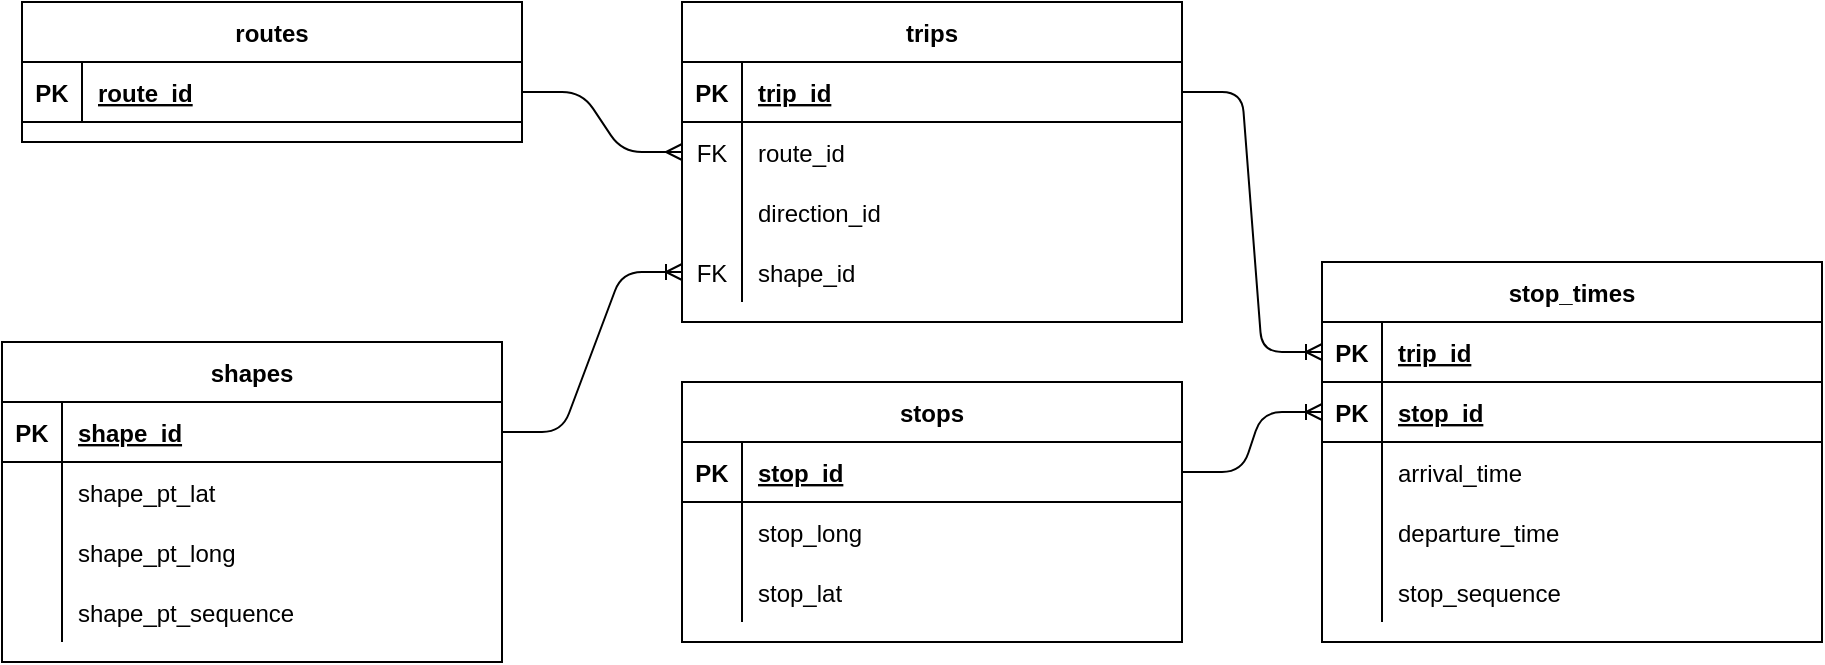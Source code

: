 <mxfile version="14.7.0" type="device"><diagram id="R2lEEEUBdFMjLlhIrx00" name="Page-1"><mxGraphModel dx="1690" dy="814" grid="1" gridSize="10" guides="1" tooltips="1" connect="1" arrows="1" fold="1" page="1" pageScale="1" pageWidth="850" pageHeight="1100" math="0" shadow="0" extFonts="Permanent Marker^https://fonts.googleapis.com/css?family=Permanent+Marker"><root><mxCell id="0"/><mxCell id="1" parent="0"/><mxCell id="C-vyLk0tnHw3VtMMgP7b-23" value="stops" style="shape=table;startSize=30;container=1;collapsible=1;childLayout=tableLayout;fixedRows=1;rowLines=0;fontStyle=1;align=center;resizeLast=1;" parent="1" vertex="1"><mxGeometry x="150" y="250" width="250" height="130" as="geometry"/></mxCell><mxCell id="C-vyLk0tnHw3VtMMgP7b-24" value="" style="shape=partialRectangle;collapsible=0;dropTarget=0;pointerEvents=0;fillColor=none;points=[[0,0.5],[1,0.5]];portConstraint=eastwest;top=0;left=0;right=0;bottom=1;" parent="C-vyLk0tnHw3VtMMgP7b-23" vertex="1"><mxGeometry y="30" width="250" height="30" as="geometry"/></mxCell><mxCell id="C-vyLk0tnHw3VtMMgP7b-25" value="PK" style="shape=partialRectangle;overflow=hidden;connectable=0;fillColor=none;top=0;left=0;bottom=0;right=0;fontStyle=1;" parent="C-vyLk0tnHw3VtMMgP7b-24" vertex="1"><mxGeometry width="30" height="30" as="geometry"/></mxCell><mxCell id="C-vyLk0tnHw3VtMMgP7b-26" value="stop_id" style="shape=partialRectangle;overflow=hidden;connectable=0;fillColor=none;top=0;left=0;bottom=0;right=0;align=left;spacingLeft=6;fontStyle=5;" parent="C-vyLk0tnHw3VtMMgP7b-24" vertex="1"><mxGeometry x="30" width="220" height="30" as="geometry"/></mxCell><mxCell id="C-vyLk0tnHw3VtMMgP7b-27" value="" style="shape=partialRectangle;collapsible=0;dropTarget=0;pointerEvents=0;fillColor=none;points=[[0,0.5],[1,0.5]];portConstraint=eastwest;top=0;left=0;right=0;bottom=0;" parent="C-vyLk0tnHw3VtMMgP7b-23" vertex="1"><mxGeometry y="60" width="250" height="30" as="geometry"/></mxCell><mxCell id="C-vyLk0tnHw3VtMMgP7b-28" value="" style="shape=partialRectangle;overflow=hidden;connectable=0;fillColor=none;top=0;left=0;bottom=0;right=0;" parent="C-vyLk0tnHw3VtMMgP7b-27" vertex="1"><mxGeometry width="30" height="30" as="geometry"/></mxCell><mxCell id="C-vyLk0tnHw3VtMMgP7b-29" value="stop_long" style="shape=partialRectangle;overflow=hidden;connectable=0;fillColor=none;top=0;left=0;bottom=0;right=0;align=left;spacingLeft=6;" parent="C-vyLk0tnHw3VtMMgP7b-27" vertex="1"><mxGeometry x="30" width="220" height="30" as="geometry"/></mxCell><mxCell id="FxiyRZDQ58Pw3ctaEdvZ-1" value="" style="shape=partialRectangle;collapsible=0;dropTarget=0;pointerEvents=0;fillColor=none;points=[[0,0.5],[1,0.5]];portConstraint=eastwest;top=0;left=0;right=0;bottom=0;" vertex="1" parent="C-vyLk0tnHw3VtMMgP7b-23"><mxGeometry y="90" width="250" height="30" as="geometry"/></mxCell><mxCell id="FxiyRZDQ58Pw3ctaEdvZ-2" value="" style="shape=partialRectangle;overflow=hidden;connectable=0;fillColor=none;top=0;left=0;bottom=0;right=0;" vertex="1" parent="FxiyRZDQ58Pw3ctaEdvZ-1"><mxGeometry width="30" height="30" as="geometry"/></mxCell><mxCell id="FxiyRZDQ58Pw3ctaEdvZ-3" value="stop_lat" style="shape=partialRectangle;overflow=hidden;connectable=0;fillColor=none;top=0;left=0;bottom=0;right=0;align=left;spacingLeft=6;" vertex="1" parent="FxiyRZDQ58Pw3ctaEdvZ-1"><mxGeometry x="30" width="220" height="30" as="geometry"/></mxCell><mxCell id="FxiyRZDQ58Pw3ctaEdvZ-4" value="routes" style="shape=table;startSize=30;container=1;collapsible=1;childLayout=tableLayout;fixedRows=1;rowLines=0;fontStyle=1;align=center;resizeLast=1;" vertex="1" parent="1"><mxGeometry x="-180" y="60" width="250" height="70" as="geometry"/></mxCell><mxCell id="FxiyRZDQ58Pw3ctaEdvZ-5" value="" style="shape=partialRectangle;collapsible=0;dropTarget=0;pointerEvents=0;fillColor=none;points=[[0,0.5],[1,0.5]];portConstraint=eastwest;top=0;left=0;right=0;bottom=1;" vertex="1" parent="FxiyRZDQ58Pw3ctaEdvZ-4"><mxGeometry y="30" width="250" height="30" as="geometry"/></mxCell><mxCell id="FxiyRZDQ58Pw3ctaEdvZ-6" value="PK" style="shape=partialRectangle;overflow=hidden;connectable=0;fillColor=none;top=0;left=0;bottom=0;right=0;fontStyle=1;" vertex="1" parent="FxiyRZDQ58Pw3ctaEdvZ-5"><mxGeometry width="30" height="30" as="geometry"/></mxCell><mxCell id="FxiyRZDQ58Pw3ctaEdvZ-7" value="route_id" style="shape=partialRectangle;overflow=hidden;connectable=0;fillColor=none;top=0;left=0;bottom=0;right=0;align=left;spacingLeft=6;fontStyle=5;" vertex="1" parent="FxiyRZDQ58Pw3ctaEdvZ-5"><mxGeometry x="30" width="220" height="30" as="geometry"/></mxCell><mxCell id="FxiyRZDQ58Pw3ctaEdvZ-14" value="trips" style="shape=table;startSize=30;container=1;collapsible=1;childLayout=tableLayout;fixedRows=1;rowLines=0;fontStyle=1;align=center;resizeLast=1;" vertex="1" parent="1"><mxGeometry x="150" y="60" width="250" height="160" as="geometry"/></mxCell><mxCell id="FxiyRZDQ58Pw3ctaEdvZ-15" value="" style="shape=partialRectangle;collapsible=0;dropTarget=0;pointerEvents=0;fillColor=none;points=[[0,0.5],[1,0.5]];portConstraint=eastwest;top=0;left=0;right=0;bottom=1;" vertex="1" parent="FxiyRZDQ58Pw3ctaEdvZ-14"><mxGeometry y="30" width="250" height="30" as="geometry"/></mxCell><mxCell id="FxiyRZDQ58Pw3ctaEdvZ-16" value="PK" style="shape=partialRectangle;overflow=hidden;connectable=0;fillColor=none;top=0;left=0;bottom=0;right=0;fontStyle=1;" vertex="1" parent="FxiyRZDQ58Pw3ctaEdvZ-15"><mxGeometry width="30" height="30" as="geometry"/></mxCell><mxCell id="FxiyRZDQ58Pw3ctaEdvZ-17" value="trip_id" style="shape=partialRectangle;overflow=hidden;connectable=0;fillColor=none;top=0;left=0;bottom=0;right=0;align=left;spacingLeft=6;fontStyle=5;" vertex="1" parent="FxiyRZDQ58Pw3ctaEdvZ-15"><mxGeometry x="30" width="220" height="30" as="geometry"/></mxCell><mxCell id="FxiyRZDQ58Pw3ctaEdvZ-21" value="" style="shape=partialRectangle;collapsible=0;dropTarget=0;pointerEvents=0;fillColor=none;points=[[0,0.5],[1,0.5]];portConstraint=eastwest;top=0;left=0;right=0;bottom=0;" vertex="1" parent="FxiyRZDQ58Pw3ctaEdvZ-14"><mxGeometry y="60" width="250" height="30" as="geometry"/></mxCell><mxCell id="FxiyRZDQ58Pw3ctaEdvZ-22" value="FK" style="shape=partialRectangle;overflow=hidden;connectable=0;fillColor=none;top=0;left=0;bottom=0;right=0;" vertex="1" parent="FxiyRZDQ58Pw3ctaEdvZ-21"><mxGeometry width="30" height="30" as="geometry"/></mxCell><mxCell id="FxiyRZDQ58Pw3ctaEdvZ-23" value="route_id" style="shape=partialRectangle;overflow=hidden;connectable=0;fillColor=none;top=0;left=0;bottom=0;right=0;align=left;spacingLeft=6;" vertex="1" parent="FxiyRZDQ58Pw3ctaEdvZ-21"><mxGeometry x="30" width="220" height="30" as="geometry"/></mxCell><mxCell id="FxiyRZDQ58Pw3ctaEdvZ-24" value="" style="shape=partialRectangle;collapsible=0;dropTarget=0;pointerEvents=0;fillColor=none;points=[[0,0.5],[1,0.5]];portConstraint=eastwest;top=0;left=0;right=0;bottom=0;" vertex="1" parent="FxiyRZDQ58Pw3ctaEdvZ-14"><mxGeometry y="90" width="250" height="30" as="geometry"/></mxCell><mxCell id="FxiyRZDQ58Pw3ctaEdvZ-25" value="" style="shape=partialRectangle;overflow=hidden;connectable=0;fillColor=none;top=0;left=0;bottom=0;right=0;" vertex="1" parent="FxiyRZDQ58Pw3ctaEdvZ-24"><mxGeometry width="30" height="30" as="geometry"/></mxCell><mxCell id="FxiyRZDQ58Pw3ctaEdvZ-26" value="direction_id" style="shape=partialRectangle;overflow=hidden;connectable=0;fillColor=none;top=0;left=0;bottom=0;right=0;align=left;spacingLeft=6;" vertex="1" parent="FxiyRZDQ58Pw3ctaEdvZ-24"><mxGeometry x="30" width="220" height="30" as="geometry"/></mxCell><mxCell id="FxiyRZDQ58Pw3ctaEdvZ-27" value="" style="shape=partialRectangle;collapsible=0;dropTarget=0;pointerEvents=0;fillColor=none;points=[[0,0.5],[1,0.5]];portConstraint=eastwest;top=0;left=0;right=0;bottom=0;" vertex="1" parent="FxiyRZDQ58Pw3ctaEdvZ-14"><mxGeometry y="120" width="250" height="30" as="geometry"/></mxCell><mxCell id="FxiyRZDQ58Pw3ctaEdvZ-28" value="FK" style="shape=partialRectangle;overflow=hidden;connectable=0;fillColor=none;top=0;left=0;bottom=0;right=0;" vertex="1" parent="FxiyRZDQ58Pw3ctaEdvZ-27"><mxGeometry width="30" height="30" as="geometry"/></mxCell><mxCell id="FxiyRZDQ58Pw3ctaEdvZ-29" value="shape_id" style="shape=partialRectangle;overflow=hidden;connectable=0;fillColor=none;top=0;left=0;bottom=0;right=0;align=left;spacingLeft=6;" vertex="1" parent="FxiyRZDQ58Pw3ctaEdvZ-27"><mxGeometry x="30" width="220" height="30" as="geometry"/></mxCell><mxCell id="FxiyRZDQ58Pw3ctaEdvZ-30" value="stop_times" style="shape=table;startSize=30;container=1;collapsible=1;childLayout=tableLayout;fixedRows=1;rowLines=0;fontStyle=1;align=center;resizeLast=1;" vertex="1" parent="1"><mxGeometry x="470" y="190" width="250" height="190" as="geometry"/></mxCell><mxCell id="FxiyRZDQ58Pw3ctaEdvZ-31" value="" style="shape=partialRectangle;collapsible=0;dropTarget=0;pointerEvents=0;fillColor=none;points=[[0,0.5],[1,0.5]];portConstraint=eastwest;top=0;left=0;right=0;bottom=1;" vertex="1" parent="FxiyRZDQ58Pw3ctaEdvZ-30"><mxGeometry y="30" width="250" height="30" as="geometry"/></mxCell><mxCell id="FxiyRZDQ58Pw3ctaEdvZ-32" value="PK" style="shape=partialRectangle;overflow=hidden;connectable=0;fillColor=none;top=0;left=0;bottom=0;right=0;fontStyle=1;" vertex="1" parent="FxiyRZDQ58Pw3ctaEdvZ-31"><mxGeometry width="30" height="30" as="geometry"/></mxCell><mxCell id="FxiyRZDQ58Pw3ctaEdvZ-33" value="trip_id" style="shape=partialRectangle;overflow=hidden;connectable=0;fillColor=none;top=0;left=0;bottom=0;right=0;align=left;spacingLeft=6;fontStyle=5;" vertex="1" parent="FxiyRZDQ58Pw3ctaEdvZ-31"><mxGeometry x="30" width="220" height="30" as="geometry"/></mxCell><mxCell id="FxiyRZDQ58Pw3ctaEdvZ-46" value="" style="shape=partialRectangle;collapsible=0;dropTarget=0;pointerEvents=0;fillColor=none;points=[[0,0.5],[1,0.5]];portConstraint=eastwest;top=0;left=0;right=0;bottom=1;" vertex="1" parent="FxiyRZDQ58Pw3ctaEdvZ-30"><mxGeometry y="60" width="250" height="30" as="geometry"/></mxCell><mxCell id="FxiyRZDQ58Pw3ctaEdvZ-47" value="PK" style="shape=partialRectangle;overflow=hidden;connectable=0;fillColor=none;top=0;left=0;bottom=0;right=0;fontStyle=1;" vertex="1" parent="FxiyRZDQ58Pw3ctaEdvZ-46"><mxGeometry width="30" height="30" as="geometry"/></mxCell><mxCell id="FxiyRZDQ58Pw3ctaEdvZ-48" value="stop_id" style="shape=partialRectangle;overflow=hidden;connectable=0;fillColor=none;top=0;left=0;bottom=0;right=0;align=left;spacingLeft=6;fontStyle=5;" vertex="1" parent="FxiyRZDQ58Pw3ctaEdvZ-46"><mxGeometry x="30" width="220" height="30" as="geometry"/></mxCell><mxCell id="FxiyRZDQ58Pw3ctaEdvZ-34" value="" style="shape=partialRectangle;collapsible=0;dropTarget=0;pointerEvents=0;fillColor=none;points=[[0,0.5],[1,0.5]];portConstraint=eastwest;top=0;left=0;right=0;bottom=0;" vertex="1" parent="FxiyRZDQ58Pw3ctaEdvZ-30"><mxGeometry y="90" width="250" height="30" as="geometry"/></mxCell><mxCell id="FxiyRZDQ58Pw3ctaEdvZ-35" value="" style="shape=partialRectangle;overflow=hidden;connectable=0;fillColor=none;top=0;left=0;bottom=0;right=0;" vertex="1" parent="FxiyRZDQ58Pw3ctaEdvZ-34"><mxGeometry width="30" height="30" as="geometry"/></mxCell><mxCell id="FxiyRZDQ58Pw3ctaEdvZ-36" value="arrival_time" style="shape=partialRectangle;overflow=hidden;connectable=0;fillColor=none;top=0;left=0;bottom=0;right=0;align=left;spacingLeft=6;" vertex="1" parent="FxiyRZDQ58Pw3ctaEdvZ-34"><mxGeometry x="30" width="220" height="30" as="geometry"/></mxCell><mxCell id="FxiyRZDQ58Pw3ctaEdvZ-37" value="" style="shape=partialRectangle;collapsible=0;dropTarget=0;pointerEvents=0;fillColor=none;points=[[0,0.5],[1,0.5]];portConstraint=eastwest;top=0;left=0;right=0;bottom=0;" vertex="1" parent="FxiyRZDQ58Pw3ctaEdvZ-30"><mxGeometry y="120" width="250" height="30" as="geometry"/></mxCell><mxCell id="FxiyRZDQ58Pw3ctaEdvZ-38" value="" style="shape=partialRectangle;overflow=hidden;connectable=0;fillColor=none;top=0;left=0;bottom=0;right=0;" vertex="1" parent="FxiyRZDQ58Pw3ctaEdvZ-37"><mxGeometry width="30" height="30" as="geometry"/></mxCell><mxCell id="FxiyRZDQ58Pw3ctaEdvZ-39" value="departure_time" style="shape=partialRectangle;overflow=hidden;connectable=0;fillColor=none;top=0;left=0;bottom=0;right=0;align=left;spacingLeft=6;" vertex="1" parent="FxiyRZDQ58Pw3ctaEdvZ-37"><mxGeometry x="30" width="220" height="30" as="geometry"/></mxCell><mxCell id="FxiyRZDQ58Pw3ctaEdvZ-40" value="" style="shape=partialRectangle;collapsible=0;dropTarget=0;pointerEvents=0;fillColor=none;points=[[0,0.5],[1,0.5]];portConstraint=eastwest;top=0;left=0;right=0;bottom=0;" vertex="1" parent="FxiyRZDQ58Pw3ctaEdvZ-30"><mxGeometry y="150" width="250" height="30" as="geometry"/></mxCell><mxCell id="FxiyRZDQ58Pw3ctaEdvZ-41" value="" style="shape=partialRectangle;overflow=hidden;connectable=0;fillColor=none;top=0;left=0;bottom=0;right=0;" vertex="1" parent="FxiyRZDQ58Pw3ctaEdvZ-40"><mxGeometry width="30" height="30" as="geometry"/></mxCell><mxCell id="FxiyRZDQ58Pw3ctaEdvZ-42" value="stop_sequence" style="shape=partialRectangle;overflow=hidden;connectable=0;fillColor=none;top=0;left=0;bottom=0;right=0;align=left;spacingLeft=6;" vertex="1" parent="FxiyRZDQ58Pw3ctaEdvZ-40"><mxGeometry x="30" width="220" height="30" as="geometry"/></mxCell><mxCell id="FxiyRZDQ58Pw3ctaEdvZ-65" value="" style="edgeStyle=entityRelationEdgeStyle;fontSize=12;html=1;endArrow=ERoneToMany;exitX=1;exitY=0.5;exitDx=0;exitDy=0;entryX=0;entryY=0.5;entryDx=0;entryDy=0;" edge="1" parent="1" source="FxiyRZDQ58Pw3ctaEdvZ-15" target="FxiyRZDQ58Pw3ctaEdvZ-31"><mxGeometry width="100" height="100" relative="1" as="geometry"><mxPoint x="490" y="170" as="sourcePoint"/><mxPoint x="590" y="70" as="targetPoint"/></mxGeometry></mxCell><mxCell id="FxiyRZDQ58Pw3ctaEdvZ-66" value="" style="edgeStyle=entityRelationEdgeStyle;fontSize=12;html=1;endArrow=ERoneToMany;exitX=1;exitY=0.5;exitDx=0;exitDy=0;entryX=0;entryY=0.5;entryDx=0;entryDy=0;" edge="1" parent="1" source="C-vyLk0tnHw3VtMMgP7b-24" target="FxiyRZDQ58Pw3ctaEdvZ-46"><mxGeometry width="100" height="100" relative="1" as="geometry"><mxPoint x="290" y="470" as="sourcePoint"/><mxPoint x="390" y="370" as="targetPoint"/></mxGeometry></mxCell><mxCell id="FxiyRZDQ58Pw3ctaEdvZ-67" value="" style="edgeStyle=entityRelationEdgeStyle;fontSize=12;html=1;endArrow=ERmany;" edge="1" parent="1" source="FxiyRZDQ58Pw3ctaEdvZ-5" target="FxiyRZDQ58Pw3ctaEdvZ-21"><mxGeometry width="100" height="100" relative="1" as="geometry"><mxPoint x="-180" y="370" as="sourcePoint"/><mxPoint x="-80" y="270" as="targetPoint"/></mxGeometry></mxCell><mxCell id="FxiyRZDQ58Pw3ctaEdvZ-86" value="shapes" style="shape=table;startSize=30;container=1;collapsible=1;childLayout=tableLayout;fixedRows=1;rowLines=0;fontStyle=1;align=center;resizeLast=1;" vertex="1" parent="1"><mxGeometry x="-190" y="230" width="250" height="160" as="geometry"/></mxCell><mxCell id="FxiyRZDQ58Pw3ctaEdvZ-87" value="" style="shape=partialRectangle;collapsible=0;dropTarget=0;pointerEvents=0;fillColor=none;points=[[0,0.5],[1,0.5]];portConstraint=eastwest;top=0;left=0;right=0;bottom=1;" vertex="1" parent="FxiyRZDQ58Pw3ctaEdvZ-86"><mxGeometry y="30" width="250" height="30" as="geometry"/></mxCell><mxCell id="FxiyRZDQ58Pw3ctaEdvZ-88" value="PK" style="shape=partialRectangle;overflow=hidden;connectable=0;fillColor=none;top=0;left=0;bottom=0;right=0;fontStyle=1;" vertex="1" parent="FxiyRZDQ58Pw3ctaEdvZ-87"><mxGeometry width="30" height="30" as="geometry"/></mxCell><mxCell id="FxiyRZDQ58Pw3ctaEdvZ-89" value="shape_id" style="shape=partialRectangle;overflow=hidden;connectable=0;fillColor=none;top=0;left=0;bottom=0;right=0;align=left;spacingLeft=6;fontStyle=5;" vertex="1" parent="FxiyRZDQ58Pw3ctaEdvZ-87"><mxGeometry x="30" width="220" height="30" as="geometry"/></mxCell><mxCell id="FxiyRZDQ58Pw3ctaEdvZ-90" value="" style="shape=partialRectangle;collapsible=0;dropTarget=0;pointerEvents=0;fillColor=none;points=[[0,0.5],[1,0.5]];portConstraint=eastwest;top=0;left=0;right=0;bottom=0;" vertex="1" parent="FxiyRZDQ58Pw3ctaEdvZ-86"><mxGeometry y="60" width="250" height="30" as="geometry"/></mxCell><mxCell id="FxiyRZDQ58Pw3ctaEdvZ-91" value="" style="shape=partialRectangle;overflow=hidden;connectable=0;fillColor=none;top=0;left=0;bottom=0;right=0;" vertex="1" parent="FxiyRZDQ58Pw3ctaEdvZ-90"><mxGeometry width="30" height="30" as="geometry"/></mxCell><mxCell id="FxiyRZDQ58Pw3ctaEdvZ-92" value="shape_pt_lat" style="shape=partialRectangle;overflow=hidden;connectable=0;fillColor=none;top=0;left=0;bottom=0;right=0;align=left;spacingLeft=6;" vertex="1" parent="FxiyRZDQ58Pw3ctaEdvZ-90"><mxGeometry x="30" width="220" height="30" as="geometry"/></mxCell><mxCell id="FxiyRZDQ58Pw3ctaEdvZ-93" value="" style="shape=partialRectangle;collapsible=0;dropTarget=0;pointerEvents=0;fillColor=none;points=[[0,0.5],[1,0.5]];portConstraint=eastwest;top=0;left=0;right=0;bottom=0;" vertex="1" parent="FxiyRZDQ58Pw3ctaEdvZ-86"><mxGeometry y="90" width="250" height="30" as="geometry"/></mxCell><mxCell id="FxiyRZDQ58Pw3ctaEdvZ-94" value="" style="shape=partialRectangle;overflow=hidden;connectable=0;fillColor=none;top=0;left=0;bottom=0;right=0;" vertex="1" parent="FxiyRZDQ58Pw3ctaEdvZ-93"><mxGeometry width="30" height="30" as="geometry"/></mxCell><mxCell id="FxiyRZDQ58Pw3ctaEdvZ-95" value="shape_pt_long" style="shape=partialRectangle;overflow=hidden;connectable=0;fillColor=none;top=0;left=0;bottom=0;right=0;align=left;spacingLeft=6;" vertex="1" parent="FxiyRZDQ58Pw3ctaEdvZ-93"><mxGeometry x="30" width="220" height="30" as="geometry"/></mxCell><mxCell id="FxiyRZDQ58Pw3ctaEdvZ-96" value="" style="shape=partialRectangle;collapsible=0;dropTarget=0;pointerEvents=0;fillColor=none;points=[[0,0.5],[1,0.5]];portConstraint=eastwest;top=0;left=0;right=0;bottom=0;" vertex="1" parent="FxiyRZDQ58Pw3ctaEdvZ-86"><mxGeometry y="120" width="250" height="30" as="geometry"/></mxCell><mxCell id="FxiyRZDQ58Pw3ctaEdvZ-97" value="" style="shape=partialRectangle;overflow=hidden;connectable=0;fillColor=none;top=0;left=0;bottom=0;right=0;" vertex="1" parent="FxiyRZDQ58Pw3ctaEdvZ-96"><mxGeometry width="30" height="30" as="geometry"/></mxCell><mxCell id="FxiyRZDQ58Pw3ctaEdvZ-98" value="shape_pt_sequence" style="shape=partialRectangle;overflow=hidden;connectable=0;fillColor=none;top=0;left=0;bottom=0;right=0;align=left;spacingLeft=6;" vertex="1" parent="FxiyRZDQ58Pw3ctaEdvZ-96"><mxGeometry x="30" width="220" height="30" as="geometry"/></mxCell><mxCell id="FxiyRZDQ58Pw3ctaEdvZ-99" value="" style="edgeStyle=entityRelationEdgeStyle;fontSize=12;html=1;endArrow=ERoneToMany;entryX=0;entryY=0.5;entryDx=0;entryDy=0;exitX=1;exitY=0.5;exitDx=0;exitDy=0;" edge="1" parent="1" source="FxiyRZDQ58Pw3ctaEdvZ-87" target="FxiyRZDQ58Pw3ctaEdvZ-27"><mxGeometry width="100" height="100" relative="1" as="geometry"><mxPoint x="60" y="290" as="sourcePoint"/><mxPoint x="160" y="190" as="targetPoint"/></mxGeometry></mxCell></root></mxGraphModel></diagram></mxfile>
